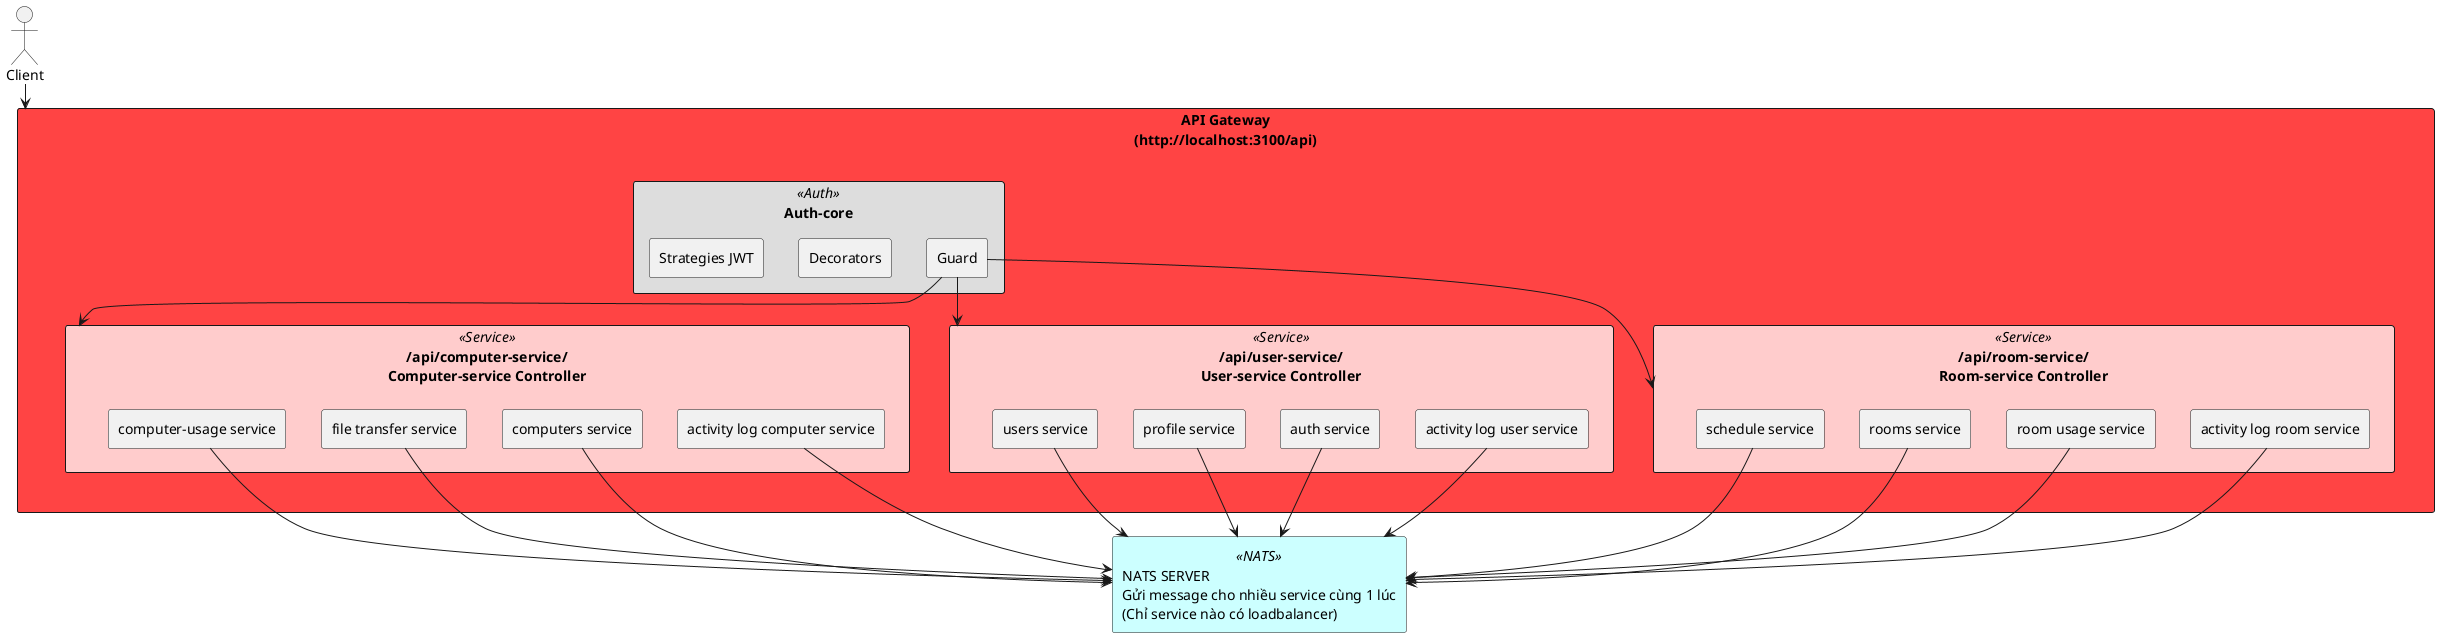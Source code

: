 @startuml api-gateway-architecture
skinparam backgroundColor #ffffff
skinparam componentStyle rectangle
skinparam rectangle {
  BackgroundColor<<Auth>> #dddddd
  BackgroundColor<<Service>> #ffcccc
  BackgroundColor<<NATS>> #ccffff
}

actor "Client" as User

rectangle "API Gateway\n(http://localhost:3100/api)" as Gateway #ff4444 {
  rectangle "Auth-core" <<Auth>> {
    [Guard]
    [Decorators]
    [Strategies JWT]
  }

  rectangle "/api/computer-service/\nComputer-service Controller" as ComputerCtrl <<Service>> {
    [activity log computer service]
    [computers service]
    [file transfer service]
    [computer-usage service]
  }

  rectangle "/api/user-service/\nUser-service Controller" as UserCtrl <<Service>> {
    [activity log user service]
    [auth service]
    [profile service]
    [users service]
  }

  rectangle "/api/room-service/\nRoom-service Controller" as RoomCtrl <<Service>> {
    [activity log room service]
    [room usage service]
    [rooms service]
    [schedule service]
  }
}

rectangle "NATS SERVER\nGửi message cho nhiều service cùng 1 lúc\n(Chỉ service nào có loadbalancer)" <<NATS>> as NATS

' Kết nối giữa client và gateway
User --> Gateway

' Auth-core kết nối tới tất cả controller
[Guard] --> ComputerCtrl
[Guard] --> UserCtrl
[Guard] --> RoomCtrl

' Tất cả service nhỏ kết nối tới NATS
[activity log computer service] --> NATS
[computers service] --> NATS
[file transfer service] --> NATS
[computer-usage service] --> NATS

[activity log user service] --> NATS
[auth service] --> NATS
[profile service] --> NATS
[users service] --> NATS

[activity log room service] --> NATS
[room usage service] --> NATS
[rooms service] --> NATS
[schedule service] --> NATS
@enduml
